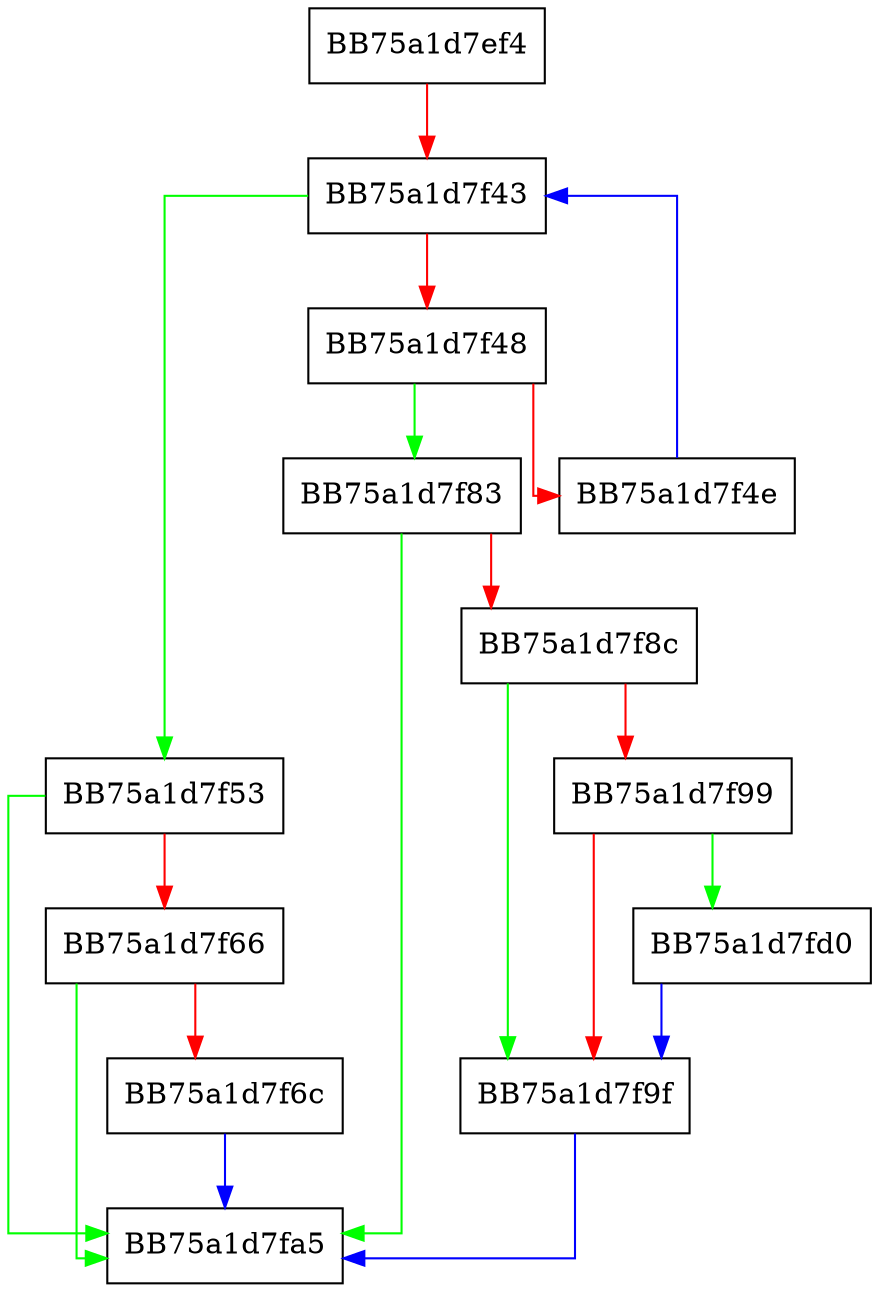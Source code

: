 digraph CloseUserProfileHandle {
  node [shape="box"];
  graph [splines=ortho];
  BB75a1d7ef4 -> BB75a1d7f43 [color="red"];
  BB75a1d7f43 -> BB75a1d7f53 [color="green"];
  BB75a1d7f43 -> BB75a1d7f48 [color="red"];
  BB75a1d7f48 -> BB75a1d7f83 [color="green"];
  BB75a1d7f48 -> BB75a1d7f4e [color="red"];
  BB75a1d7f4e -> BB75a1d7f43 [color="blue"];
  BB75a1d7f53 -> BB75a1d7fa5 [color="green"];
  BB75a1d7f53 -> BB75a1d7f66 [color="red"];
  BB75a1d7f66 -> BB75a1d7fa5 [color="green"];
  BB75a1d7f66 -> BB75a1d7f6c [color="red"];
  BB75a1d7f6c -> BB75a1d7fa5 [color="blue"];
  BB75a1d7f83 -> BB75a1d7fa5 [color="green"];
  BB75a1d7f83 -> BB75a1d7f8c [color="red"];
  BB75a1d7f8c -> BB75a1d7f9f [color="green"];
  BB75a1d7f8c -> BB75a1d7f99 [color="red"];
  BB75a1d7f99 -> BB75a1d7fd0 [color="green"];
  BB75a1d7f99 -> BB75a1d7f9f [color="red"];
  BB75a1d7f9f -> BB75a1d7fa5 [color="blue"];
  BB75a1d7fd0 -> BB75a1d7f9f [color="blue"];
}